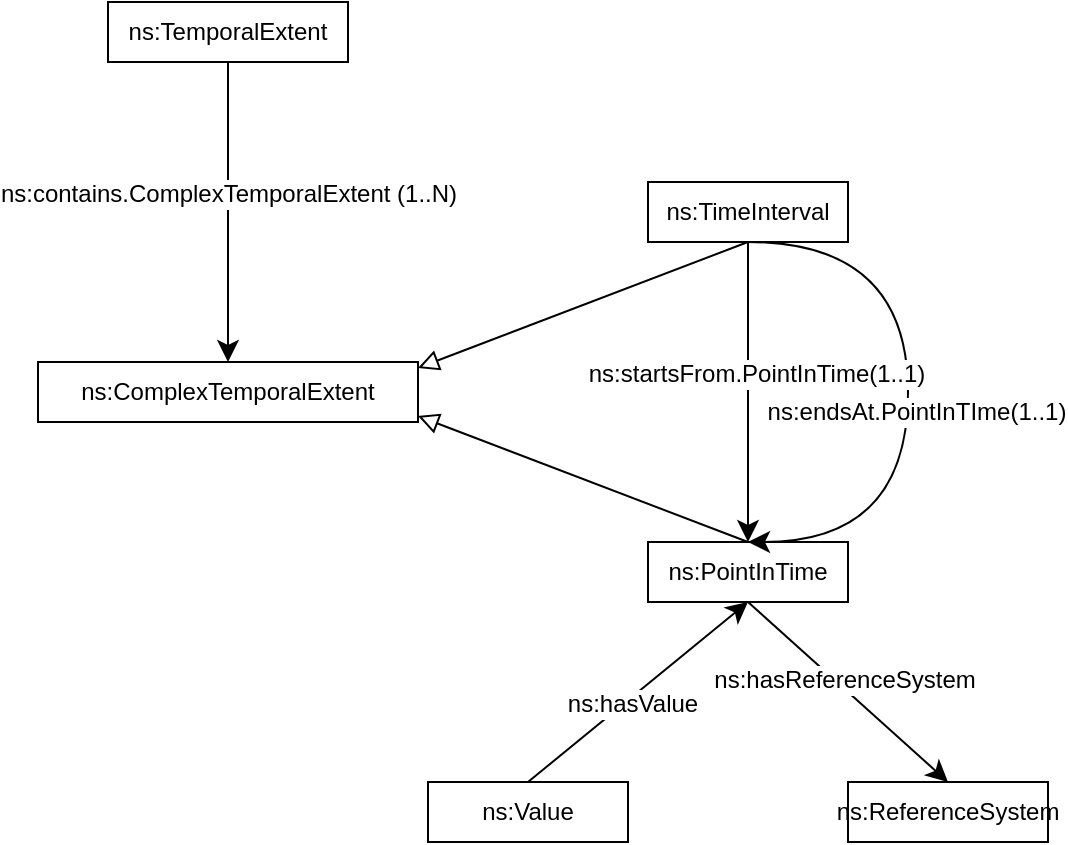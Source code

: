 <mxfile>
    <diagram id="8xAQPot9JXs6AjnARV_5" name="Page-1">
        <mxGraphModel dx="2091" dy="789" grid="1" gridSize="10" guides="1" tooltips="1" connect="1" arrows="1" fold="1" page="1" pageScale="1" pageWidth="850" pageHeight="1100" math="0" shadow="0">
            <root>
                <mxCell id="0"/>
                <mxCell id="1" parent="0"/>
                <mxCell id="2" value="ns:ComplexTemporalExtent" style="rounded=0;whiteSpace=wrap;html=1;snapToPoint=1;points=[[0.1,0],[0.2,0],[0.3,0],[0.4,0],[0.5,0],[0.6,0],[0.7,0],[0.8,0],[0.9,0],[0,0.1],[0,0.3],[0,0.5],[0,0.7],[0,0.9],[0.1,1],[0.2,1],[0.3,1],[0.4,1],[0.5,1],[0.6,1],[0.7,1],[0.8,1],[0.9,1],[1,0.1],[1,0.3],[1,0.5],[1,0.7],[1,0.9]];" vertex="1" parent="1">
                    <mxGeometry x="-675" y="270" width="190" height="30" as="geometry"/>
                </mxCell>
                <mxCell id="3" value="ns:TemporalExtent" style="rounded=0;whiteSpace=wrap;html=1;snapToPoint=1;points=[[0.1,0],[0.2,0],[0.3,0],[0.4,0],[0.5,0],[0.6,0],[0.7,0],[0.8,0],[0.9,0],[0,0.1],[0,0.3],[0,0.5],[0,0.7],[0,0.9],[0.1,1],[0.2,1],[0.3,1],[0.4,1],[0.5,1],[0.6,1],[0.7,1],[0.8,1],[0.9,1],[1,0.1],[1,0.3],[1,0.5],[1,0.7],[1,0.9]];" vertex="1" parent="1">
                    <mxGeometry x="-640" y="90" width="120" height="30" as="geometry"/>
                </mxCell>
                <mxCell id="4" value="" style="endArrow=classic;html=1;exitX=0.5;exitY=1;exitDx=0;exitDy=0;entryX=0.5;entryY=0;entryDx=0;entryDy=0;endSize=8;arcSize=0;" edge="1" source="3" target="2" parent="1">
                    <mxGeometry width="50" height="50" relative="1" as="geometry">
                        <mxPoint x="-660" y="208.33" as="sourcePoint"/>
                        <mxPoint x="-448.0" y="208.33" as="targetPoint"/>
                    </mxGeometry>
                </mxCell>
                <mxCell id="5" value="&lt;div&gt;ns:contains.ComplexTemporalExtent (1..N)&lt;/div&gt;" style="text;html=1;align=center;verticalAlign=middle;resizable=0;points=[];labelBackgroundColor=#ffffff;" vertex="1" connectable="0" parent="4">
                    <mxGeometry x="-0.127" relative="1" as="geometry">
                        <mxPoint as="offset"/>
                    </mxGeometry>
                </mxCell>
                <mxCell id="7" value="" style="endArrow=block;html=1;fontColor=#000099;exitX=0.5;exitY=1;exitDx=0;exitDy=0;endFill=0;entryX=1;entryY=0.1;entryDx=0;entryDy=0;endSize=8;arcSize=0;" edge="1" source="9" target="2" parent="1">
                    <mxGeometry width="50" height="50" relative="1" as="geometry">
                        <mxPoint x="-565" y="180" as="sourcePoint"/>
                        <mxPoint x="-407.0" y="180" as="targetPoint"/>
                    </mxGeometry>
                </mxCell>
                <mxCell id="8" value="ns:PointInTime" style="rounded=0;whiteSpace=wrap;html=1;snapToPoint=1;points=[[0.1,0],[0.2,0],[0.3,0],[0.4,0],[0.5,0],[0.6,0],[0.7,0],[0.8,0],[0.9,0],[0,0.1],[0,0.3],[0,0.5],[0,0.7],[0,0.9],[0.1,1],[0.2,1],[0.3,1],[0.4,1],[0.5,1],[0.6,1],[0.7,1],[0.8,1],[0.9,1],[1,0.1],[1,0.3],[1,0.5],[1,0.7],[1,0.9]];" vertex="1" parent="1">
                    <mxGeometry x="-370" y="360" width="100" height="30" as="geometry"/>
                </mxCell>
                <mxCell id="9" value="ns:TimeInterval" style="rounded=0;whiteSpace=wrap;html=1;snapToPoint=1;points=[[0.1,0],[0.2,0],[0.3,0],[0.4,0],[0.5,0],[0.6,0],[0.7,0],[0.8,0],[0.9,0],[0,0.1],[0,0.3],[0,0.5],[0,0.7],[0,0.9],[0.1,1],[0.2,1],[0.3,1],[0.4,1],[0.5,1],[0.6,1],[0.7,1],[0.8,1],[0.9,1],[1,0.1],[1,0.3],[1,0.5],[1,0.7],[1,0.9]];" vertex="1" parent="1">
                    <mxGeometry x="-370" y="180" width="100" height="30" as="geometry"/>
                </mxCell>
                <mxCell id="10" value="" style="endArrow=block;html=1;fontColor=#000099;exitX=0.5;exitY=0;exitDx=0;exitDy=0;endFill=0;entryX=1;entryY=0.9;entryDx=0;entryDy=0;endSize=8;arcSize=0;" edge="1" parent="1" source="8" target="2">
                    <mxGeometry width="50" height="50" relative="1" as="geometry">
                        <mxPoint x="-310" y="220" as="sourcePoint"/>
                        <mxPoint x="-475" y="283" as="targetPoint"/>
                    </mxGeometry>
                </mxCell>
                <mxCell id="14" value="" style="endArrow=classic;html=1;exitX=0.5;exitY=1;exitDx=0;exitDy=0;entryX=0.5;entryY=0;entryDx=0;entryDy=0;endSize=8;arcSize=0;edgeStyle=orthogonalEdgeStyle;curved=1;" edge="1" source="9" target="8" parent="1">
                    <mxGeometry width="50" height="50" relative="1" as="geometry">
                        <mxPoint x="-316.43" y="210" as="sourcePoint"/>
                        <mxPoint x="-316.43" y="360" as="targetPoint"/>
                        <Array as="points">
                            <mxPoint x="-240" y="210"/>
                            <mxPoint x="-240" y="360"/>
                        </Array>
                    </mxGeometry>
                </mxCell>
                <mxCell id="15" value="&lt;div&gt;ns:endsAt.PointInTIme(1..1)&lt;/div&gt;" style="text;html=1;align=center;verticalAlign=middle;resizable=0;points=[];labelBackgroundColor=#ffffff;" vertex="1" connectable="0" parent="14">
                    <mxGeometry x="-0.127" relative="1" as="geometry">
                        <mxPoint x="4" y="29" as="offset"/>
                    </mxGeometry>
                </mxCell>
                <mxCell id="18" value="" style="endArrow=classic;html=1;exitX=0.5;exitY=1;exitDx=0;exitDy=0;endSize=8;arcSize=0;edgeStyle=orthogonalEdgeStyle;curved=1;" edge="1" parent="1" source="9">
                    <mxGeometry width="50" height="50" relative="1" as="geometry">
                        <mxPoint x="-510" y="535" as="sourcePoint"/>
                        <mxPoint x="-320" y="360" as="targetPoint"/>
                        <Array as="points">
                            <mxPoint x="-320" y="280"/>
                            <mxPoint x="-320" y="280"/>
                        </Array>
                    </mxGeometry>
                </mxCell>
                <mxCell id="19" value="&lt;div&gt;ns:startsFrom.PointInTime(1..1)&lt;/div&gt;" style="text;html=1;align=center;verticalAlign=middle;resizable=0;points=[];labelBackgroundColor=#ffffff;" vertex="1" connectable="0" parent="18">
                    <mxGeometry x="-0.127" relative="1" as="geometry">
                        <mxPoint x="4.17" as="offset"/>
                    </mxGeometry>
                </mxCell>
                <mxCell id="20" value="ns:ReferenceSystem" style="rounded=0;whiteSpace=wrap;html=1;snapToPoint=1;points=[[0.1,0],[0.2,0],[0.3,0],[0.4,0],[0.5,0],[0.6,0],[0.7,0],[0.8,0],[0.9,0],[0,0.1],[0,0.3],[0,0.5],[0,0.7],[0,0.9],[0.1,1],[0.2,1],[0.3,1],[0.4,1],[0.5,1],[0.6,1],[0.7,1],[0.8,1],[0.9,1],[1,0.1],[1,0.3],[1,0.5],[1,0.7],[1,0.9]];" vertex="1" parent="1">
                    <mxGeometry x="-270" y="480" width="100" height="30" as="geometry"/>
                </mxCell>
                <mxCell id="21" value="ns:Value" style="rounded=0;whiteSpace=wrap;html=1;snapToPoint=1;points=[[0.1,0],[0.2,0],[0.3,0],[0.4,0],[0.5,0],[0.6,0],[0.7,0],[0.8,0],[0.9,0],[0,0.1],[0,0.3],[0,0.5],[0,0.7],[0,0.9],[0.1,1],[0.2,1],[0.3,1],[0.4,1],[0.5,1],[0.6,1],[0.7,1],[0.8,1],[0.9,1],[1,0.1],[1,0.3],[1,0.5],[1,0.7],[1,0.9]];" vertex="1" parent="1">
                    <mxGeometry x="-480" y="480" width="100" height="30" as="geometry"/>
                </mxCell>
                <mxCell id="22" value="" style="endArrow=classic;html=1;exitX=0.5;exitY=0;exitDx=0;exitDy=0;entryX=0.5;entryY=1;entryDx=0;entryDy=0;endSize=8;arcSize=0;" edge="1" source="21" target="8" parent="1">
                    <mxGeometry width="50" height="50" relative="1" as="geometry">
                        <mxPoint x="-540" y="568.33" as="sourcePoint"/>
                        <mxPoint x="-328.0" y="568.33" as="targetPoint"/>
                    </mxGeometry>
                </mxCell>
                <mxCell id="23" value="&lt;div&gt;ns:hasValue&lt;/div&gt;" style="text;html=1;align=center;verticalAlign=middle;resizable=0;points=[];labelBackgroundColor=#ffffff;" vertex="1" connectable="0" parent="22">
                    <mxGeometry x="-0.127" relative="1" as="geometry">
                        <mxPoint x="4.17" as="offset"/>
                    </mxGeometry>
                </mxCell>
                <mxCell id="24" value="" style="endArrow=classic;html=1;exitX=0.5;exitY=1;exitDx=0;exitDy=0;entryX=0.5;entryY=0;entryDx=0;entryDy=0;endSize=8;arcSize=0;" edge="1" parent="1" source="8" target="20">
                    <mxGeometry width="50" height="50" relative="1" as="geometry">
                        <mxPoint x="-410" y="475" as="sourcePoint"/>
                        <mxPoint x="-236" y="475" as="targetPoint"/>
                    </mxGeometry>
                </mxCell>
                <mxCell id="25" value="&lt;div&gt;ns:hasReferenceSystem&lt;/div&gt;" style="text;html=1;align=center;verticalAlign=middle;resizable=0;points=[];labelBackgroundColor=#ffffff;" vertex="1" connectable="0" parent="24">
                    <mxGeometry x="-0.127" relative="1" as="geometry">
                        <mxPoint x="4.17" as="offset"/>
                    </mxGeometry>
                </mxCell>
            </root>
        </mxGraphModel>
    </diagram>
</mxfile>